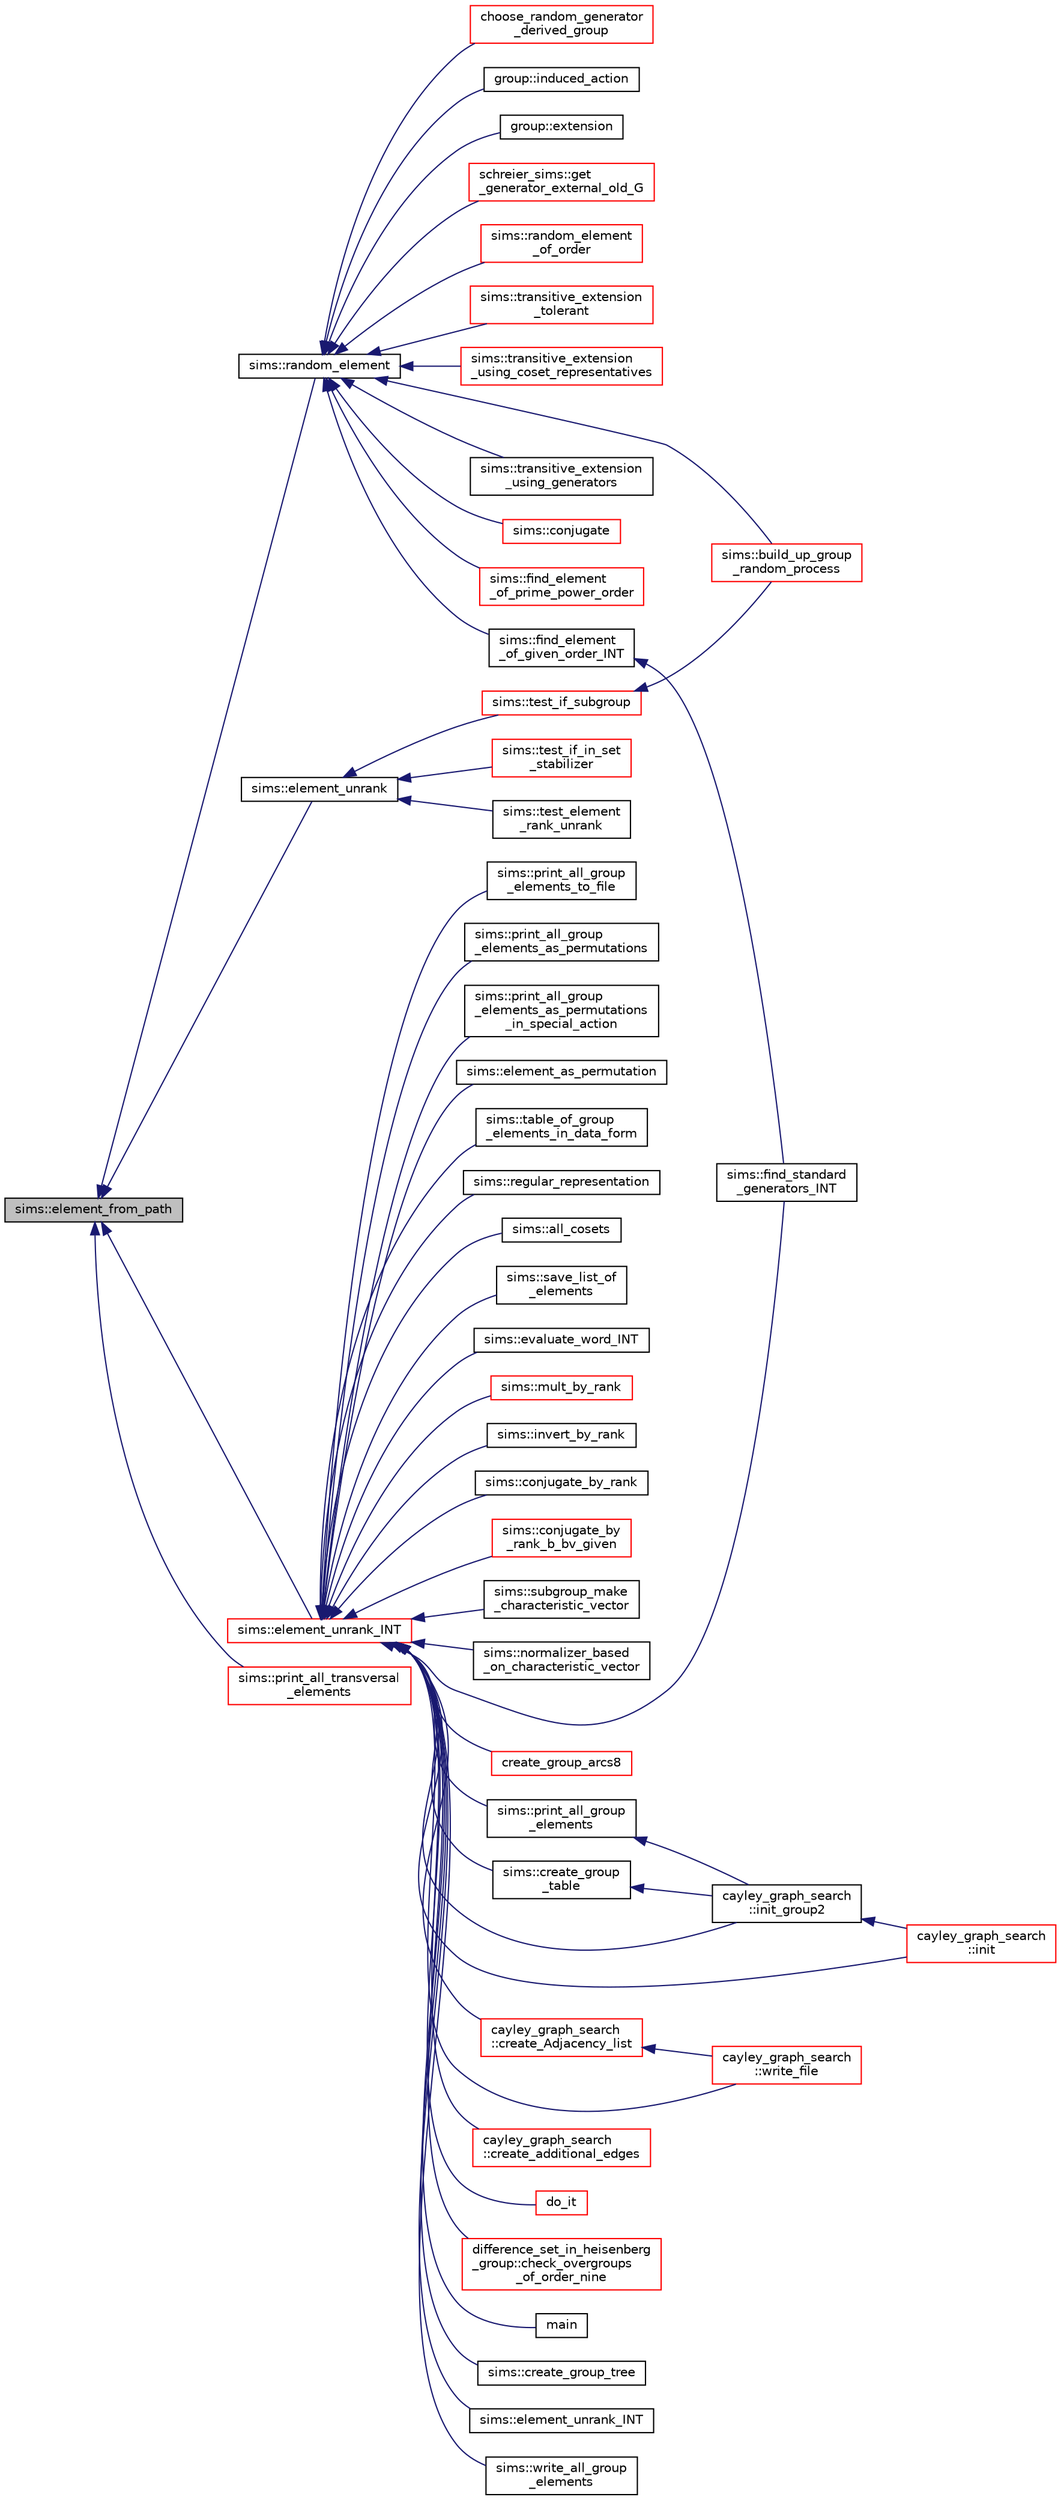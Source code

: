 digraph "sims::element_from_path"
{
  edge [fontname="Helvetica",fontsize="10",labelfontname="Helvetica",labelfontsize="10"];
  node [fontname="Helvetica",fontsize="10",shape=record];
  rankdir="LR";
  Node2902 [label="sims::element_from_path",height=0.2,width=0.4,color="black", fillcolor="grey75", style="filled", fontcolor="black"];
  Node2902 -> Node2903 [dir="back",color="midnightblue",fontsize="10",style="solid",fontname="Helvetica"];
  Node2903 [label="sims::random_element",height=0.2,width=0.4,color="black", fillcolor="white", style="filled",URL="$d9/df3/classsims.html#a28e72977652add0bb45a5f703243fd33"];
  Node2903 -> Node2904 [dir="back",color="midnightblue",fontsize="10",style="solid",fontname="Helvetica"];
  Node2904 [label="group::induced_action",height=0.2,width=0.4,color="black", fillcolor="white", style="filled",URL="$d1/db7/classgroup.html#af6664c64704eb397874f42ed1ac7fed1"];
  Node2903 -> Node2905 [dir="back",color="midnightblue",fontsize="10",style="solid",fontname="Helvetica"];
  Node2905 [label="group::extension",height=0.2,width=0.4,color="black", fillcolor="white", style="filled",URL="$d1/db7/classgroup.html#a798cd01cad4d5616b67fa456b8b04008"];
  Node2903 -> Node2906 [dir="back",color="midnightblue",fontsize="10",style="solid",fontname="Helvetica"];
  Node2906 [label="schreier_sims::get\l_generator_external_old_G",height=0.2,width=0.4,color="red", fillcolor="white", style="filled",URL="$d0/da8/classschreier__sims.html#a9962956dcd3680b201020afd75f0e24b"];
  Node2903 -> Node2919 [dir="back",color="midnightblue",fontsize="10",style="solid",fontname="Helvetica"];
  Node2919 [label="sims::random_element\l_of_order",height=0.2,width=0.4,color="red", fillcolor="white", style="filled",URL="$d9/df3/classsims.html#a5813a13a4b5685f8bab7d248fb12cf57"];
  Node2903 -> Node2921 [dir="back",color="midnightblue",fontsize="10",style="solid",fontname="Helvetica"];
  Node2921 [label="sims::transitive_extension\l_tolerant",height=0.2,width=0.4,color="red", fillcolor="white", style="filled",URL="$d9/df3/classsims.html#a826450b2a9f6edb57f02dd84cb43dd28"];
  Node2903 -> Node2998 [dir="back",color="midnightblue",fontsize="10",style="solid",fontname="Helvetica"];
  Node2998 [label="sims::transitive_extension\l_using_coset_representatives",height=0.2,width=0.4,color="red", fillcolor="white", style="filled",URL="$d9/df3/classsims.html#a16b0c199eba22eaf54b3900896725c44"];
  Node2903 -> Node3000 [dir="back",color="midnightblue",fontsize="10",style="solid",fontname="Helvetica"];
  Node3000 [label="sims::transitive_extension\l_using_generators",height=0.2,width=0.4,color="black", fillcolor="white", style="filled",URL="$d9/df3/classsims.html#abe87d351a703b4966c4a7dc23b7bcdc3"];
  Node2903 -> Node3001 [dir="back",color="midnightblue",fontsize="10",style="solid",fontname="Helvetica"];
  Node3001 [label="sims::conjugate",height=0.2,width=0.4,color="red", fillcolor="white", style="filled",URL="$d9/df3/classsims.html#ae5fdcadcb51929b4f5c02347384d8b8d"];
  Node2903 -> Node3006 [dir="back",color="midnightblue",fontsize="10",style="solid",fontname="Helvetica"];
  Node3006 [label="sims::build_up_group\l_random_process",height=0.2,width=0.4,color="red", fillcolor="white", style="filled",URL="$d9/df3/classsims.html#afde54d656304b5a92459615f2690ea64"];
  Node2903 -> Node3019 [dir="back",color="midnightblue",fontsize="10",style="solid",fontname="Helvetica"];
  Node3019 [label="sims::find_element\l_of_given_order_INT",height=0.2,width=0.4,color="black", fillcolor="white", style="filled",URL="$d9/df3/classsims.html#a2747368b290225e639103bff8e32ffc9"];
  Node3019 -> Node3020 [dir="back",color="midnightblue",fontsize="10",style="solid",fontname="Helvetica"];
  Node3020 [label="sims::find_standard\l_generators_INT",height=0.2,width=0.4,color="black", fillcolor="white", style="filled",URL="$d9/df3/classsims.html#a76b4729b133fb5d7e1edaffe98a6eb5a"];
  Node2903 -> Node3021 [dir="back",color="midnightblue",fontsize="10",style="solid",fontname="Helvetica"];
  Node3021 [label="sims::find_element\l_of_prime_power_order",height=0.2,width=0.4,color="red", fillcolor="white", style="filled",URL="$d9/df3/classsims.html#aaa2d4a5f8ebb39fab9149d99b4d38fbc"];
  Node2903 -> Node3023 [dir="back",color="midnightblue",fontsize="10",style="solid",fontname="Helvetica"];
  Node3023 [label="choose_random_generator\l_derived_group",height=0.2,width=0.4,color="red", fillcolor="white", style="filled",URL="$dc/de5/sims2_8_c.html#a5b8d821b5043492735a34157796367e9"];
  Node2902 -> Node3025 [dir="back",color="midnightblue",fontsize="10",style="solid",fontname="Helvetica"];
  Node3025 [label="sims::element_unrank",height=0.2,width=0.4,color="black", fillcolor="white", style="filled",URL="$d9/df3/classsims.html#ae7e72ffe2204f17d3e4d19360c59f147"];
  Node3025 -> Node3026 [dir="back",color="midnightblue",fontsize="10",style="solid",fontname="Helvetica"];
  Node3026 [label="sims::test_element\l_rank_unrank",height=0.2,width=0.4,color="black", fillcolor="white", style="filled",URL="$d9/df3/classsims.html#af0dc692d7920ab6e6cd4a79778faa6e0"];
  Node3025 -> Node3027 [dir="back",color="midnightblue",fontsize="10",style="solid",fontname="Helvetica"];
  Node3027 [label="sims::test_if_in_set\l_stabilizer",height=0.2,width=0.4,color="red", fillcolor="white", style="filled",URL="$d9/df3/classsims.html#abe588043fe8f4e073169e80ad696b3ea"];
  Node3025 -> Node3029 [dir="back",color="midnightblue",fontsize="10",style="solid",fontname="Helvetica"];
  Node3029 [label="sims::test_if_subgroup",height=0.2,width=0.4,color="red", fillcolor="white", style="filled",URL="$d9/df3/classsims.html#a60f53e947f3a0949805cf0e422749bf5"];
  Node3029 -> Node3006 [dir="back",color="midnightblue",fontsize="10",style="solid",fontname="Helvetica"];
  Node2902 -> Node3031 [dir="back",color="midnightblue",fontsize="10",style="solid",fontname="Helvetica"];
  Node3031 [label="sims::element_unrank_INT",height=0.2,width=0.4,color="red", fillcolor="white", style="filled",URL="$d9/df3/classsims.html#a435d84bb7bf7292f14593b2a4344151f"];
  Node3031 -> Node3032 [dir="back",color="midnightblue",fontsize="10",style="solid",fontname="Helvetica"];
  Node3032 [label="create_group_arcs8",height=0.2,width=0.4,color="red", fillcolor="white", style="filled",URL="$d1/d9e/create__group_8_c.html#a9928eebe07667a19d9ac9409e0c9702c"];
  Node3031 -> Node3034 [dir="back",color="midnightblue",fontsize="10",style="solid",fontname="Helvetica"];
  Node3034 [label="cayley_graph_search\l::init",height=0.2,width=0.4,color="red", fillcolor="white", style="filled",URL="$de/dae/classcayley__graph__search.html#add9c6434abeaebac4a07bc03cb21672d"];
  Node3031 -> Node3035 [dir="back",color="midnightblue",fontsize="10",style="solid",fontname="Helvetica"];
  Node3035 [label="cayley_graph_search\l::init_group2",height=0.2,width=0.4,color="black", fillcolor="white", style="filled",URL="$de/dae/classcayley__graph__search.html#ac765646a4795740d7ac0a9407bf35f32"];
  Node3035 -> Node3034 [dir="back",color="midnightblue",fontsize="10",style="solid",fontname="Helvetica"];
  Node3031 -> Node3036 [dir="back",color="midnightblue",fontsize="10",style="solid",fontname="Helvetica"];
  Node3036 [label="cayley_graph_search\l::write_file",height=0.2,width=0.4,color="red", fillcolor="white", style="filled",URL="$de/dae/classcayley__graph__search.html#a428879782c317f9a4f9524ea5d16072b"];
  Node3031 -> Node3037 [dir="back",color="midnightblue",fontsize="10",style="solid",fontname="Helvetica"];
  Node3037 [label="cayley_graph_search\l::create_Adjacency_list",height=0.2,width=0.4,color="red", fillcolor="white", style="filled",URL="$de/dae/classcayley__graph__search.html#ac9b8e0d84aa3290f09a795d1460763f4"];
  Node3037 -> Node3036 [dir="back",color="midnightblue",fontsize="10",style="solid",fontname="Helvetica"];
  Node3031 -> Node3038 [dir="back",color="midnightblue",fontsize="10",style="solid",fontname="Helvetica"];
  Node3038 [label="cayley_graph_search\l::create_additional_edges",height=0.2,width=0.4,color="red", fillcolor="white", style="filled",URL="$de/dae/classcayley__graph__search.html#aa3705fe6c8a5025c21998ba093089123"];
  Node3031 -> Node3039 [dir="back",color="midnightblue",fontsize="10",style="solid",fontname="Helvetica"];
  Node3039 [label="do_it",height=0.2,width=0.4,color="red", fillcolor="white", style="filled",URL="$d0/d7a/shrikhande_8_c.html#a23101cedc65bbf814b3b9ae081665765"];
  Node3031 -> Node3041 [dir="back",color="midnightblue",fontsize="10",style="solid",fontname="Helvetica"];
  Node3041 [label="difference_set_in_heisenberg\l_group::check_overgroups\l_of_order_nine",height=0.2,width=0.4,color="red", fillcolor="white", style="filled",URL="$de/d8a/classdifference__set__in__heisenberg__group.html#af7075193cf272d5b63356e21ec1ab8a8"];
  Node3031 -> Node2958 [dir="back",color="midnightblue",fontsize="10",style="solid",fontname="Helvetica"];
  Node2958 [label="main",height=0.2,width=0.4,color="black", fillcolor="white", style="filled",URL="$d5/d13/simeon_8_c.html#ae66f6b31b5ad750f1fe042a706a4e3d4"];
  Node3031 -> Node3045 [dir="back",color="midnightblue",fontsize="10",style="solid",fontname="Helvetica"];
  Node3045 [label="sims::create_group_tree",height=0.2,width=0.4,color="black", fillcolor="white", style="filled",URL="$d9/df3/classsims.html#a10ac0f054b6366025465e6775cb9983a"];
  Node3031 -> Node3046 [dir="back",color="midnightblue",fontsize="10",style="solid",fontname="Helvetica"];
  Node3046 [label="sims::element_unrank_INT",height=0.2,width=0.4,color="black", fillcolor="white", style="filled",URL="$d9/df3/classsims.html#aac07b378ca225ec7f6f992ad08f31869"];
  Node3031 -> Node3047 [dir="back",color="midnightblue",fontsize="10",style="solid",fontname="Helvetica"];
  Node3047 [label="sims::write_all_group\l_elements",height=0.2,width=0.4,color="black", fillcolor="white", style="filled",URL="$d9/df3/classsims.html#ace25b785e118af45ce824503c303d03b"];
  Node3031 -> Node3048 [dir="back",color="midnightblue",fontsize="10",style="solid",fontname="Helvetica"];
  Node3048 [label="sims::print_all_group\l_elements_to_file",height=0.2,width=0.4,color="black", fillcolor="white", style="filled",URL="$d9/df3/classsims.html#a2cbbf659341abe6196dba5ee638a976e"];
  Node3031 -> Node3049 [dir="back",color="midnightblue",fontsize="10",style="solid",fontname="Helvetica"];
  Node3049 [label="sims::print_all_group\l_elements",height=0.2,width=0.4,color="black", fillcolor="white", style="filled",URL="$d9/df3/classsims.html#a000c1f285c6678fe7f591ced343588aa"];
  Node3049 -> Node3035 [dir="back",color="midnightblue",fontsize="10",style="solid",fontname="Helvetica"];
  Node3031 -> Node3050 [dir="back",color="midnightblue",fontsize="10",style="solid",fontname="Helvetica"];
  Node3050 [label="sims::print_all_group\l_elements_as_permutations",height=0.2,width=0.4,color="black", fillcolor="white", style="filled",URL="$d9/df3/classsims.html#ad3c082db18cfacc6d11206ccb984ef25"];
  Node3031 -> Node3051 [dir="back",color="midnightblue",fontsize="10",style="solid",fontname="Helvetica"];
  Node3051 [label="sims::print_all_group\l_elements_as_permutations\l_in_special_action",height=0.2,width=0.4,color="black", fillcolor="white", style="filled",URL="$d9/df3/classsims.html#aa117d84d5f8814bb566e170113355791"];
  Node3031 -> Node3052 [dir="back",color="midnightblue",fontsize="10",style="solid",fontname="Helvetica"];
  Node3052 [label="sims::element_as_permutation",height=0.2,width=0.4,color="black", fillcolor="white", style="filled",URL="$d9/df3/classsims.html#ad0740e3e94b3e417dbedf96666cd9add"];
  Node3031 -> Node3053 [dir="back",color="midnightblue",fontsize="10",style="solid",fontname="Helvetica"];
  Node3053 [label="sims::table_of_group\l_elements_in_data_form",height=0.2,width=0.4,color="black", fillcolor="white", style="filled",URL="$d9/df3/classsims.html#a311a6a637777448f31209da4f9c2d8e3"];
  Node3031 -> Node3054 [dir="back",color="midnightblue",fontsize="10",style="solid",fontname="Helvetica"];
  Node3054 [label="sims::regular_representation",height=0.2,width=0.4,color="black", fillcolor="white", style="filled",URL="$d9/df3/classsims.html#ac445ae3fa3933272cbc36a711a1de17f"];
  Node3031 -> Node3055 [dir="back",color="midnightblue",fontsize="10",style="solid",fontname="Helvetica"];
  Node3055 [label="sims::all_cosets",height=0.2,width=0.4,color="black", fillcolor="white", style="filled",URL="$d9/df3/classsims.html#a55ca54637b837b2c84ca79851d857429"];
  Node3031 -> Node3020 [dir="back",color="midnightblue",fontsize="10",style="solid",fontname="Helvetica"];
  Node3031 -> Node3056 [dir="back",color="midnightblue",fontsize="10",style="solid",fontname="Helvetica"];
  Node3056 [label="sims::save_list_of\l_elements",height=0.2,width=0.4,color="black", fillcolor="white", style="filled",URL="$d9/df3/classsims.html#aa0b6be1174d616f816b74076ba8b1edd"];
  Node3031 -> Node3057 [dir="back",color="midnightblue",fontsize="10",style="solid",fontname="Helvetica"];
  Node3057 [label="sims::evaluate_word_INT",height=0.2,width=0.4,color="black", fillcolor="white", style="filled",URL="$d9/df3/classsims.html#aac8aa3cabbbd4180db8c647156d0f7d4"];
  Node3031 -> Node3058 [dir="back",color="midnightblue",fontsize="10",style="solid",fontname="Helvetica"];
  Node3058 [label="sims::mult_by_rank",height=0.2,width=0.4,color="red", fillcolor="white", style="filled",URL="$d9/df3/classsims.html#a4fd5eb5cfb71c206a57ac1205141a826"];
  Node3031 -> Node3060 [dir="back",color="midnightblue",fontsize="10",style="solid",fontname="Helvetica"];
  Node3060 [label="sims::invert_by_rank",height=0.2,width=0.4,color="black", fillcolor="white", style="filled",URL="$d9/df3/classsims.html#ae32c573c1c21293477e84964571e4621"];
  Node3031 -> Node3061 [dir="back",color="midnightblue",fontsize="10",style="solid",fontname="Helvetica"];
  Node3061 [label="sims::conjugate_by_rank",height=0.2,width=0.4,color="black", fillcolor="white", style="filled",URL="$d9/df3/classsims.html#aa160a4a48cab8dc42e68ef955c98b17c"];
  Node3031 -> Node3062 [dir="back",color="midnightblue",fontsize="10",style="solid",fontname="Helvetica"];
  Node3062 [label="sims::conjugate_by\l_rank_b_bv_given",height=0.2,width=0.4,color="red", fillcolor="white", style="filled",URL="$d9/df3/classsims.html#ab5d31beb4b697e7c5cb05c530caae96a"];
  Node3031 -> Node3182 [dir="back",color="midnightblue",fontsize="10",style="solid",fontname="Helvetica"];
  Node3182 [label="sims::create_group\l_table",height=0.2,width=0.4,color="black", fillcolor="white", style="filled",URL="$d9/df3/classsims.html#a300c4eeca13fe79bca4145c63da09142"];
  Node3182 -> Node3035 [dir="back",color="midnightblue",fontsize="10",style="solid",fontname="Helvetica"];
  Node3031 -> Node3183 [dir="back",color="midnightblue",fontsize="10",style="solid",fontname="Helvetica"];
  Node3183 [label="sims::subgroup_make\l_characteristic_vector",height=0.2,width=0.4,color="black", fillcolor="white", style="filled",URL="$d9/df3/classsims.html#a8abb8f266671da3862c8bc60294c23e8"];
  Node3031 -> Node3184 [dir="back",color="midnightblue",fontsize="10",style="solid",fontname="Helvetica"];
  Node3184 [label="sims::normalizer_based\l_on_characteristic_vector",height=0.2,width=0.4,color="black", fillcolor="white", style="filled",URL="$d9/df3/classsims.html#af81961f706ea98f0afd845146274a394"];
  Node2902 -> Node3199 [dir="back",color="midnightblue",fontsize="10",style="solid",fontname="Helvetica"];
  Node3199 [label="sims::print_all_transversal\l_elements",height=0.2,width=0.4,color="red", fillcolor="white", style="filled",URL="$d9/df3/classsims.html#ac8dc8f09ae341b1b858b14221bb7646b"];
}
